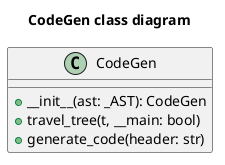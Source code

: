 @startuml
title CodeGen class diagram
class CodeGen {
    + __init__(ast: _AST): CodeGen
    + travel_tree(t, __main: bool)
    + generate_code(header: str)
}
@enduml